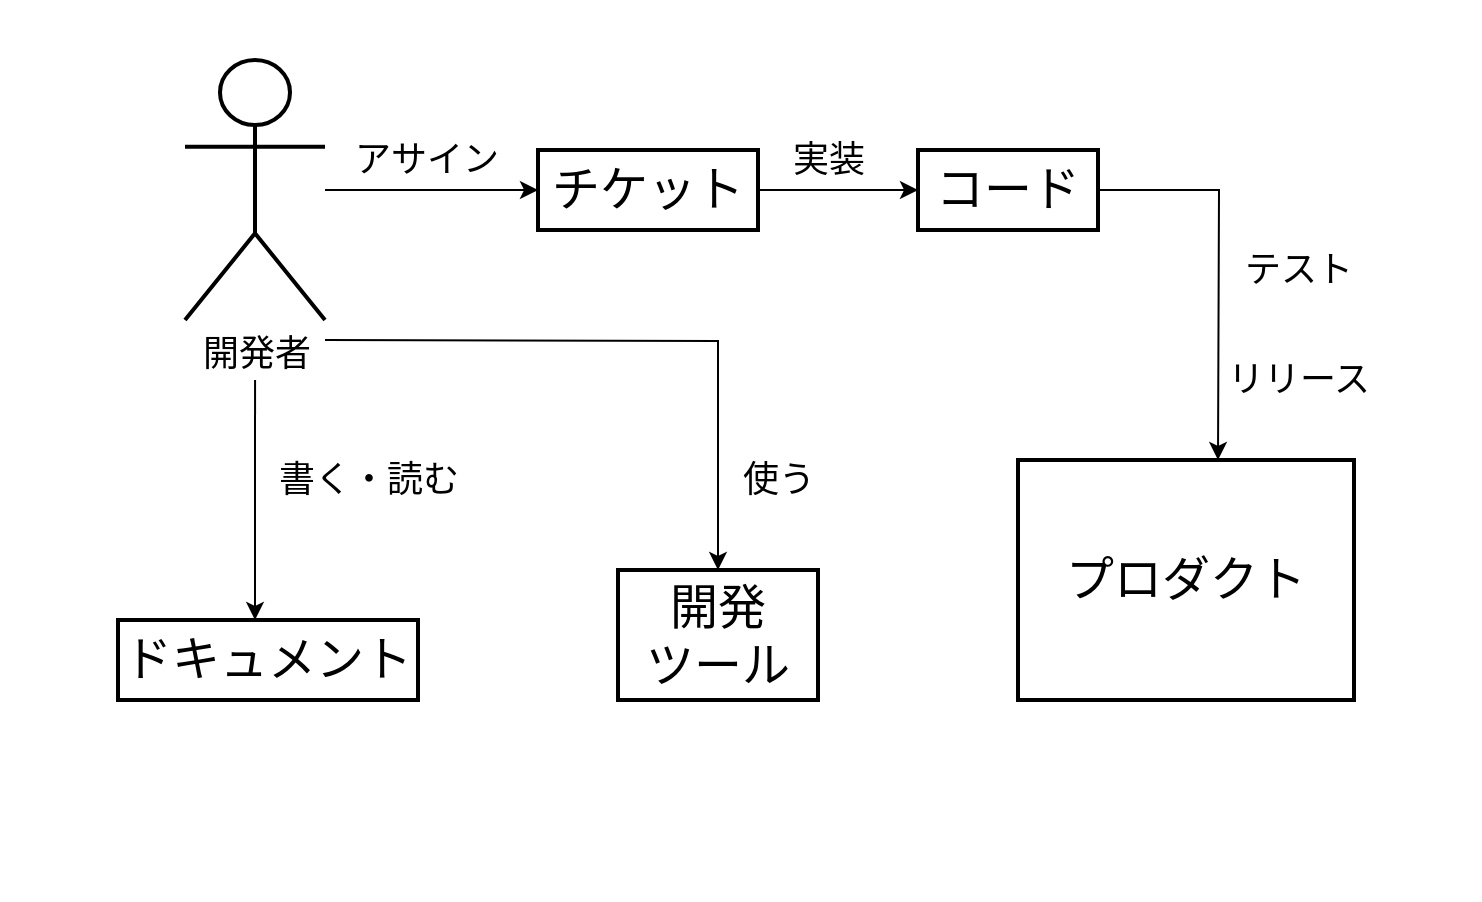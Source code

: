 <mxfile version="28.2.3">
  <diagram name="ページ1" id="xtR3QMY_ivg9KzAQHW-j">
    <mxGraphModel dx="602" dy="924" grid="1" gridSize="10" guides="1" tooltips="1" connect="1" arrows="1" fold="1" page="1" pageScale="1" pageWidth="827" pageHeight="1169" math="0" shadow="0">
      <root>
        <mxCell id="0" />
        <mxCell id="1" parent="0" />
        <mxCell id="ZU2mIR0JqzNXLWRJzjO4-150" value="" style="verticalLabelPosition=bottom;verticalAlign=top;html=1;shape=mxgraph.basic.rect;fillColor2=none;strokeWidth=1;size=20;indent=5;strokeColor=none;" parent="1" vertex="1">
          <mxGeometry x="871" y="350" width="740" height="450" as="geometry" />
        </mxCell>
        <mxCell id="ZU2mIR0JqzNXLWRJzjO4-7" value="&lt;font style=&quot;font-size: 24px;&quot;&gt;プロダクト&lt;/font&gt;" style="rounded=0;whiteSpace=wrap;html=1;strokeWidth=2;" parent="1" vertex="1">
          <mxGeometry x="1380" y="580" width="168" height="120" as="geometry" />
        </mxCell>
        <mxCell id="8zwILogoymlyrs0o4flI-3" style="edgeStyle=orthogonalEdgeStyle;rounded=0;orthogonalLoop=1;jettySize=auto;html=1;entryX=0;entryY=0.5;entryDx=0;entryDy=0;" edge="1" parent="1" source="ZU2mIR0JqzNXLWRJzjO4-46" target="ZU2mIR0JqzNXLWRJzjO4-87">
          <mxGeometry relative="1" as="geometry" />
        </mxCell>
        <mxCell id="8zwILogoymlyrs0o4flI-9" style="edgeStyle=orthogonalEdgeStyle;rounded=0;orthogonalLoop=1;jettySize=auto;html=1;" edge="1" parent="1">
          <mxGeometry relative="1" as="geometry">
            <mxPoint x="998.5" y="660" as="targetPoint" />
            <mxPoint x="998.522" y="540.0" as="sourcePoint" />
          </mxGeometry>
        </mxCell>
        <mxCell id="ZU2mIR0JqzNXLWRJzjO4-46" value="&lt;font style=&quot;font-size: 18px;&quot;&gt;開発者&lt;/font&gt;" style="shape=umlActor;verticalLabelPosition=bottom;verticalAlign=top;html=1;outlineConnect=0;strokeWidth=2;" parent="1" vertex="1">
          <mxGeometry x="963.5" y="380" width="70" height="130" as="geometry" />
        </mxCell>
        <mxCell id="ZU2mIR0JqzNXLWRJzjO4-59" value="&lt;font style=&quot;font-size: 24px;&quot;&gt;ドキュメント&lt;/font&gt;" style="rounded=0;whiteSpace=wrap;html=1;strokeWidth=2;" parent="1" vertex="1">
          <mxGeometry x="930" y="660" width="150" height="40" as="geometry" />
        </mxCell>
        <mxCell id="ZU2mIR0JqzNXLWRJzjO4-61" value="&lt;font style=&quot;font-size: 18px;&quot;&gt;書く・読む&lt;/font&gt;" style="text;html=1;align=center;verticalAlign=middle;resizable=0;points=[];autosize=1;strokeColor=none;fillColor=none;" parent="1" vertex="1">
          <mxGeometry x="1000" y="570" width="110" height="40" as="geometry" />
        </mxCell>
        <mxCell id="ZU2mIR0JqzNXLWRJzjO4-64" value="&lt;font style=&quot;font-size: 24px;&quot;&gt;開発&lt;/font&gt;&lt;div&gt;&lt;font style=&quot;font-size: 24px;&quot;&gt;ツール&lt;/font&gt;&lt;/div&gt;" style="rounded=0;whiteSpace=wrap;html=1;strokeWidth=2;" parent="1" vertex="1">
          <mxGeometry x="1180" y="635" width="100" height="65" as="geometry" />
        </mxCell>
        <mxCell id="ZU2mIR0JqzNXLWRJzjO4-65" value="&lt;font style=&quot;font-size: 18px;&quot;&gt;使う&lt;/font&gt;" style="text;html=1;align=center;verticalAlign=middle;resizable=0;points=[];autosize=1;strokeColor=none;fillColor=none;" parent="1" vertex="1">
          <mxGeometry x="1230" y="570" width="60" height="40" as="geometry" />
        </mxCell>
        <mxCell id="8zwILogoymlyrs0o4flI-6" style="edgeStyle=orthogonalEdgeStyle;rounded=0;orthogonalLoop=1;jettySize=auto;html=1;" edge="1" parent="1" source="ZU2mIR0JqzNXLWRJzjO4-83">
          <mxGeometry relative="1" as="geometry">
            <mxPoint x="1480" y="580" as="targetPoint" />
          </mxGeometry>
        </mxCell>
        <mxCell id="ZU2mIR0JqzNXLWRJzjO4-83" value="&lt;font style=&quot;font-size: 24px;&quot;&gt;コード&lt;/font&gt;" style="rounded=0;whiteSpace=wrap;html=1;strokeWidth=2;" parent="1" vertex="1">
          <mxGeometry x="1330" y="425" width="90" height="40" as="geometry" />
        </mxCell>
        <mxCell id="8zwILogoymlyrs0o4flI-4" style="edgeStyle=orthogonalEdgeStyle;rounded=0;orthogonalLoop=1;jettySize=auto;html=1;entryX=0;entryY=0.5;entryDx=0;entryDy=0;" edge="1" parent="1" source="ZU2mIR0JqzNXLWRJzjO4-87" target="ZU2mIR0JqzNXLWRJzjO4-83">
          <mxGeometry relative="1" as="geometry" />
        </mxCell>
        <mxCell id="ZU2mIR0JqzNXLWRJzjO4-87" value="&lt;font style=&quot;font-size: 24px;&quot;&gt;チケット&lt;/font&gt;" style="rounded=0;whiteSpace=wrap;html=1;strokeWidth=2;" parent="1" vertex="1">
          <mxGeometry x="1140" y="425" width="110" height="40" as="geometry" />
        </mxCell>
        <mxCell id="ZU2mIR0JqzNXLWRJzjO4-90" value="&lt;font style=&quot;font-size: 18px;&quot;&gt;実装&lt;/font&gt;" style="text;html=1;align=center;verticalAlign=middle;resizable=0;points=[];autosize=1;strokeColor=none;fillColor=none;" parent="1" vertex="1">
          <mxGeometry x="1255" y="410" width="60" height="40" as="geometry" />
        </mxCell>
        <mxCell id="ZU2mIR0JqzNXLWRJzjO4-91" value="&lt;font style=&quot;font-size: 18px;&quot;&gt;テスト&lt;/font&gt;" style="text;html=1;align=center;verticalAlign=middle;resizable=0;points=[];autosize=1;strokeColor=none;fillColor=none;" parent="1" vertex="1">
          <mxGeometry x="1480" y="465" width="80" height="40" as="geometry" />
        </mxCell>
        <mxCell id="ZU2mIR0JqzNXLWRJzjO4-92" value="&lt;font style=&quot;font-size: 18px;&quot;&gt;リリース&lt;/font&gt;" style="text;html=1;align=center;verticalAlign=middle;resizable=0;points=[];autosize=1;strokeColor=none;fillColor=none;" parent="1" vertex="1">
          <mxGeometry x="1475" y="520" width="90" height="40" as="geometry" />
        </mxCell>
        <mxCell id="ZU2mIR0JqzNXLWRJzjO4-102" value="&lt;font style=&quot;font-size: 18px;&quot;&gt;アサイン&lt;/font&gt;" style="text;html=1;align=center;verticalAlign=middle;resizable=0;points=[];autosize=1;strokeColor=none;fillColor=none;" parent="1" vertex="1">
          <mxGeometry x="1038.5" y="410" width="90" height="40" as="geometry" />
        </mxCell>
        <mxCell id="8zwILogoymlyrs0o4flI-10" style="edgeStyle=orthogonalEdgeStyle;rounded=0;orthogonalLoop=1;jettySize=auto;html=1;" edge="1" parent="1" target="ZU2mIR0JqzNXLWRJzjO4-64">
          <mxGeometry relative="1" as="geometry">
            <mxPoint x="1033.502" y="520.0" as="sourcePoint" />
            <mxPoint x="1110" y="596.52" as="targetPoint" />
          </mxGeometry>
        </mxCell>
      </root>
    </mxGraphModel>
  </diagram>
</mxfile>
